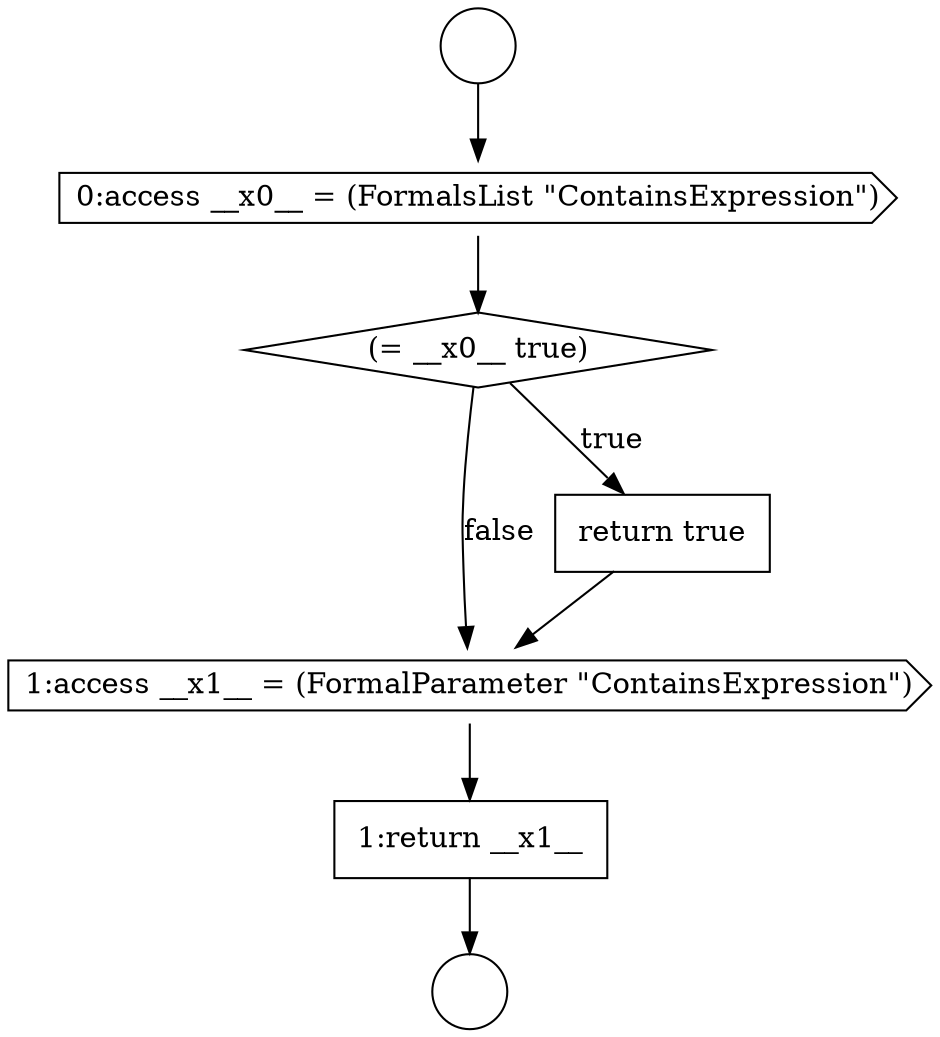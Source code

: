 digraph {
  node7641 [shape=cds, label=<<font color="black">1:access __x1__ = (FormalParameter &quot;ContainsExpression&quot;)</font>> color="black" fillcolor="white" style=filled]
  node7637 [shape=circle label=" " color="black" fillcolor="white" style=filled]
  node7642 [shape=none, margin=0, label=<<font color="black">
    <table border="0" cellborder="1" cellspacing="0" cellpadding="10">
      <tr><td align="left">1:return __x1__</td></tr>
    </table>
  </font>> color="black" fillcolor="white" style=filled]
  node7640 [shape=none, margin=0, label=<<font color="black">
    <table border="0" cellborder="1" cellspacing="0" cellpadding="10">
      <tr><td align="left">return true</td></tr>
    </table>
  </font>> color="black" fillcolor="white" style=filled]
  node7636 [shape=circle label=" " color="black" fillcolor="white" style=filled]
  node7639 [shape=diamond, label=<<font color="black">(= __x0__ true)</font>> color="black" fillcolor="white" style=filled]
  node7638 [shape=cds, label=<<font color="black">0:access __x0__ = (FormalsList &quot;ContainsExpression&quot;)</font>> color="black" fillcolor="white" style=filled]
  node7640 -> node7641 [ color="black"]
  node7639 -> node7640 [label=<<font color="black">true</font>> color="black"]
  node7639 -> node7641 [label=<<font color="black">false</font>> color="black"]
  node7642 -> node7637 [ color="black"]
  node7636 -> node7638 [ color="black"]
  node7638 -> node7639 [ color="black"]
  node7641 -> node7642 [ color="black"]
}

